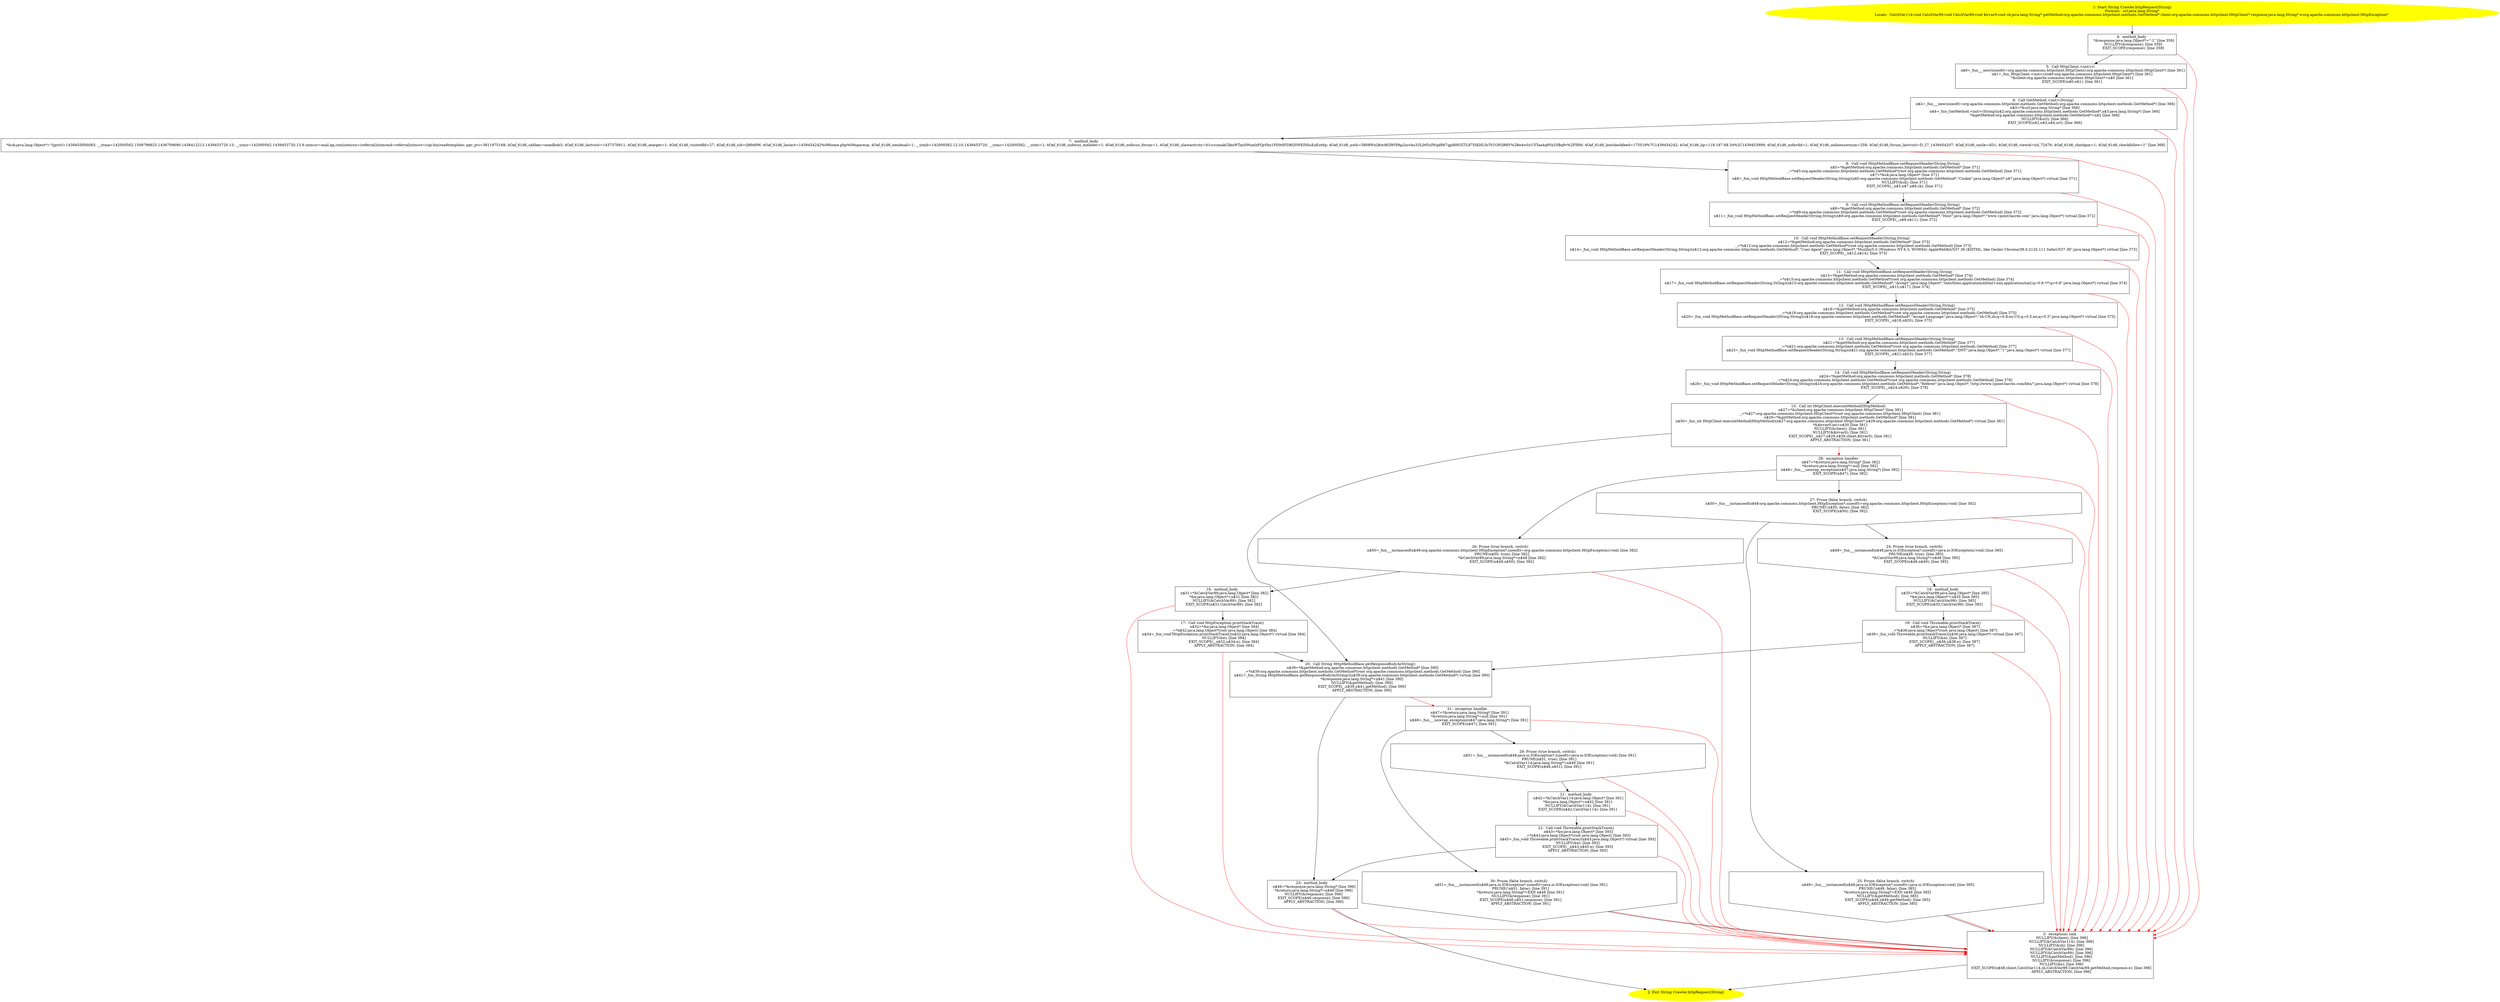 /* @generated */
digraph cfg {
"com.dulishuo.yimusanfendi.Crawler.httpRequest(java.lang.String):java.lang.String.f564a0b2b212c582b173bc2c13369a5f_1" [label="1: Start String Crawler.httpRequest(String)\nFormals:  url:java.lang.String*\nLocals:  CatchVar114:void CatchVar99:void CatchVar89:void $irvar0:void ck:java.lang.String* getMethod:org.apache.commons.httpclient.methods.GetMethod* client:org.apache.commons.httpclient.HttpClient* response:java.lang.String* e:org.apache.commons.httpclient.HttpException* \n  " color=yellow style=filled]
	

	 "com.dulishuo.yimusanfendi.Crawler.httpRequest(java.lang.String):java.lang.String.f564a0b2b212c582b173bc2c13369a5f_1" -> "com.dulishuo.yimusanfendi.Crawler.httpRequest(java.lang.String):java.lang.String.f564a0b2b212c582b173bc2c13369a5f_4" ;
"com.dulishuo.yimusanfendi.Crawler.httpRequest(java.lang.String):java.lang.String.f564a0b2b212c582b173bc2c13369a5f_2" [label="2: Exit String Crawler.httpRequest(String) \n  " color=yellow style=filled]
	

"com.dulishuo.yimusanfendi.Crawler.httpRequest(java.lang.String):java.lang.String.f564a0b2b212c582b173bc2c13369a5f_3" [label="3:  exceptions sink \n   NULLIFY(&client); [line 396]\n  NULLIFY(&CatchVar114); [line 396]\n  NULLIFY(&ck); [line 396]\n  NULLIFY(&CatchVar99); [line 396]\n  NULLIFY(&CatchVar89); [line 396]\n  NULLIFY(&getMethod); [line 396]\n  NULLIFY(&response); [line 396]\n  NULLIFY(&e); [line 396]\n  EXIT_SCOPE(n$48,client,CatchVar114,ck,CatchVar99,CatchVar89,getMethod,response,e); [line 396]\n  APPLY_ABSTRACTION; [line 396]\n " shape="box"]
	

	 "com.dulishuo.yimusanfendi.Crawler.httpRequest(java.lang.String):java.lang.String.f564a0b2b212c582b173bc2c13369a5f_3" -> "com.dulishuo.yimusanfendi.Crawler.httpRequest(java.lang.String):java.lang.String.f564a0b2b212c582b173bc2c13369a5f_2" ;
"com.dulishuo.yimusanfendi.Crawler.httpRequest(java.lang.String):java.lang.String.f564a0b2b212c582b173bc2c13369a5f_4" [label="4:  method_body \n   *&response:java.lang.Object*=\"-1\" [line 359]\n  NULLIFY(&response); [line 359]\n  EXIT_SCOPE(response); [line 359]\n " shape="box"]
	

	 "com.dulishuo.yimusanfendi.Crawler.httpRequest(java.lang.String):java.lang.String.f564a0b2b212c582b173bc2c13369a5f_4" -> "com.dulishuo.yimusanfendi.Crawler.httpRequest(java.lang.String):java.lang.String.f564a0b2b212c582b173bc2c13369a5f_5" ;
	 "com.dulishuo.yimusanfendi.Crawler.httpRequest(java.lang.String):java.lang.String.f564a0b2b212c582b173bc2c13369a5f_4" -> "com.dulishuo.yimusanfendi.Crawler.httpRequest(java.lang.String):java.lang.String.f564a0b2b212c582b173bc2c13369a5f_3" [color="red" ];
"com.dulishuo.yimusanfendi.Crawler.httpRequest(java.lang.String):java.lang.String.f564a0b2b212c582b173bc2c13369a5f_5" [label="5:  Call HttpClient.<init>() \n   n$0=_fun___new(sizeof(t=org.apache.commons.httpclient.HttpClient):org.apache.commons.httpclient.HttpClient*) [line 361]\n  n$1=_fun_HttpClient.<init>()(n$0:org.apache.commons.httpclient.HttpClient*) [line 361]\n  *&client:org.apache.commons.httpclient.HttpClient*=n$0 [line 361]\n  EXIT_SCOPE(n$0,n$1); [line 361]\n " shape="box"]
	

	 "com.dulishuo.yimusanfendi.Crawler.httpRequest(java.lang.String):java.lang.String.f564a0b2b212c582b173bc2c13369a5f_5" -> "com.dulishuo.yimusanfendi.Crawler.httpRequest(java.lang.String):java.lang.String.f564a0b2b212c582b173bc2c13369a5f_6" ;
	 "com.dulishuo.yimusanfendi.Crawler.httpRequest(java.lang.String):java.lang.String.f564a0b2b212c582b173bc2c13369a5f_5" -> "com.dulishuo.yimusanfendi.Crawler.httpRequest(java.lang.String):java.lang.String.f564a0b2b212c582b173bc2c13369a5f_3" [color="red" ];
"com.dulishuo.yimusanfendi.Crawler.httpRequest(java.lang.String):java.lang.String.f564a0b2b212c582b173bc2c13369a5f_6" [label="6:  Call GetMethod.<init>(String) \n   n$2=_fun___new(sizeof(t=org.apache.commons.httpclient.methods.GetMethod):org.apache.commons.httpclient.methods.GetMethod*) [line 366]\n  n$3=*&url:java.lang.String* [line 366]\n  n$4=_fun_GetMethod.<init>(String)(n$2:org.apache.commons.httpclient.methods.GetMethod*,n$3:java.lang.String*) [line 366]\n  *&getMethod:org.apache.commons.httpclient.methods.GetMethod*=n$2 [line 366]\n  NULLIFY(&url); [line 366]\n  EXIT_SCOPE(n$2,n$3,n$4,url); [line 366]\n " shape="box"]
	

	 "com.dulishuo.yimusanfendi.Crawler.httpRequest(java.lang.String):java.lang.String.f564a0b2b212c582b173bc2c13369a5f_6" -> "com.dulishuo.yimusanfendi.Crawler.httpRequest(java.lang.String):java.lang.String.f564a0b2b212c582b173bc2c13369a5f_7" ;
	 "com.dulishuo.yimusanfendi.Crawler.httpRequest(java.lang.String):java.lang.String.f564a0b2b212c582b173bc2c13369a5f_6" -> "com.dulishuo.yimusanfendi.Crawler.httpRequest(java.lang.String):java.lang.String.f564a0b2b212c582b173bc2c13369a5f_3" [color="red" ];
"com.dulishuo.yimusanfendi.Crawler.httpRequest(java.lang.String):java.lang.String.f564a0b2b212c582b173bc2c13369a5f_7" [label="7:  method_body \n   *&ck:java.lang.Object*=\"tjpctrl=1439455956083; __utma=142000562.1509796625.1436709690.1438412213.1439453720.13; __utmz=142000562.1439453720.13.9.utmcsr=mail.qq.com|utmccn=(referral)|utmcmd=referral|utmcct=/cgi-bin/readtemplate; pgv_pvi=3811975168; 4Oaf_61d6_saltkey=nnmfbob3; 4Oaf_61d6_lastvisit=1437378911; 4Oaf_61d6_atarget=1; 4Oaf_61d6_visitedfid=27; 4Oaf_61d6_sid=Q89d9W; 4Oaf_61d6_lastact=1439454242%09home.php%09spacecp; 4Oaf_61d6_sendmail=1; __utmb=142000562.12.10.1439453720; __utmc=142000562; __utmt=1; 4Oaf_61d6_nofocus_member=1; 4Oaf_61d6_nofocus_forum=1; 4Oaf_61d6_ulastactivity=b1ccszmakCkkoWTaybWumhPQy0hx1PDIt6FDBQ5WElNhsEaEot6p; 4Oaf_61d6_auth=5808WxQ6wi8Gf9YPAp2asvku33LiM5xIWqdR67gpl8HOZTL87ISKHL5cTtUOFQR8V%2Be4wSyU5Taa4q9Va33Bq9v%2FlRM; 4Oaf_61d6_lastcheckfeed=175519%7C1439454242; 4Oaf_61d6_lip=118.187.68.34%2C1439453999; 4Oaf_61d6_nofavfid=1; 4Oaf_61d6_onlineusernum=258; 4Oaf_61d6_forum_lastvisit=D_27_1439454207; 4Oaf_61d6_smile=4D1; 4Oaf_61d6_viewid=tid_72476; 4Oaf_61d6_checkpm=1; 4Oaf_61d6_checkfollow=1\" [line 368]\n " shape="box"]
	

	 "com.dulishuo.yimusanfendi.Crawler.httpRequest(java.lang.String):java.lang.String.f564a0b2b212c582b173bc2c13369a5f_7" -> "com.dulishuo.yimusanfendi.Crawler.httpRequest(java.lang.String):java.lang.String.f564a0b2b212c582b173bc2c13369a5f_8" ;
	 "com.dulishuo.yimusanfendi.Crawler.httpRequest(java.lang.String):java.lang.String.f564a0b2b212c582b173bc2c13369a5f_7" -> "com.dulishuo.yimusanfendi.Crawler.httpRequest(java.lang.String):java.lang.String.f564a0b2b212c582b173bc2c13369a5f_3" [color="red" ];
"com.dulishuo.yimusanfendi.Crawler.httpRequest(java.lang.String):java.lang.String.f564a0b2b212c582b173bc2c13369a5f_8" [label="8:  Call void HttpMethodBase.setRequestHeader(String,String) \n   n$5=*&getMethod:org.apache.commons.httpclient.methods.GetMethod* [line 371]\n  _=*n$5:org.apache.commons.httpclient.methods.GetMethod*(root org.apache.commons.httpclient.methods.GetMethod) [line 371]\n  n$7=*&ck:java.lang.Object* [line 371]\n  n$8=_fun_void HttpMethodBase.setRequestHeader(String,String)(n$5:org.apache.commons.httpclient.methods.GetMethod*,\"Cookie\":java.lang.Object*,n$7:java.lang.Object*) virtual [line 371]\n  NULLIFY(&ck); [line 371]\n  EXIT_SCOPE(_,n$5,n$7,n$8,ck); [line 371]\n " shape="box"]
	

	 "com.dulishuo.yimusanfendi.Crawler.httpRequest(java.lang.String):java.lang.String.f564a0b2b212c582b173bc2c13369a5f_8" -> "com.dulishuo.yimusanfendi.Crawler.httpRequest(java.lang.String):java.lang.String.f564a0b2b212c582b173bc2c13369a5f_9" ;
	 "com.dulishuo.yimusanfendi.Crawler.httpRequest(java.lang.String):java.lang.String.f564a0b2b212c582b173bc2c13369a5f_8" -> "com.dulishuo.yimusanfendi.Crawler.httpRequest(java.lang.String):java.lang.String.f564a0b2b212c582b173bc2c13369a5f_3" [color="red" ];
"com.dulishuo.yimusanfendi.Crawler.httpRequest(java.lang.String):java.lang.String.f564a0b2b212c582b173bc2c13369a5f_9" [label="9:  Call void HttpMethodBase.setRequestHeader(String,String) \n   n$9=*&getMethod:org.apache.commons.httpclient.methods.GetMethod* [line 372]\n  _=*n$9:org.apache.commons.httpclient.methods.GetMethod*(root org.apache.commons.httpclient.methods.GetMethod) [line 372]\n  n$11=_fun_void HttpMethodBase.setRequestHeader(String,String)(n$9:org.apache.commons.httpclient.methods.GetMethod*,\"Host\":java.lang.Object*,\"www.1point3acres.com\":java.lang.Object*) virtual [line 372]\n  EXIT_SCOPE(_,n$9,n$11); [line 372]\n " shape="box"]
	

	 "com.dulishuo.yimusanfendi.Crawler.httpRequest(java.lang.String):java.lang.String.f564a0b2b212c582b173bc2c13369a5f_9" -> "com.dulishuo.yimusanfendi.Crawler.httpRequest(java.lang.String):java.lang.String.f564a0b2b212c582b173bc2c13369a5f_10" ;
	 "com.dulishuo.yimusanfendi.Crawler.httpRequest(java.lang.String):java.lang.String.f564a0b2b212c582b173bc2c13369a5f_9" -> "com.dulishuo.yimusanfendi.Crawler.httpRequest(java.lang.String):java.lang.String.f564a0b2b212c582b173bc2c13369a5f_3" [color="red" ];
"com.dulishuo.yimusanfendi.Crawler.httpRequest(java.lang.String):java.lang.String.f564a0b2b212c582b173bc2c13369a5f_10" [label="10:  Call void HttpMethodBase.setRequestHeader(String,String) \n   n$12=*&getMethod:org.apache.commons.httpclient.methods.GetMethod* [line 373]\n  _=*n$12:org.apache.commons.httpclient.methods.GetMethod*(root org.apache.commons.httpclient.methods.GetMethod) [line 373]\n  n$14=_fun_void HttpMethodBase.setRequestHeader(String,String)(n$12:org.apache.commons.httpclient.methods.GetMethod*,\"User-Agent\":java.lang.Object*,\"Mozilla/5.0 (Windows NT 6.3; WOW64) AppleWebKit/537.36 (KHTML, like Gecko) Chrome/38.0.2125.111 Safari/537.36\":java.lang.Object*) virtual [line 373]\n  EXIT_SCOPE(_,n$12,n$14); [line 373]\n " shape="box"]
	

	 "com.dulishuo.yimusanfendi.Crawler.httpRequest(java.lang.String):java.lang.String.f564a0b2b212c582b173bc2c13369a5f_10" -> "com.dulishuo.yimusanfendi.Crawler.httpRequest(java.lang.String):java.lang.String.f564a0b2b212c582b173bc2c13369a5f_11" ;
	 "com.dulishuo.yimusanfendi.Crawler.httpRequest(java.lang.String):java.lang.String.f564a0b2b212c582b173bc2c13369a5f_10" -> "com.dulishuo.yimusanfendi.Crawler.httpRequest(java.lang.String):java.lang.String.f564a0b2b212c582b173bc2c13369a5f_3" [color="red" ];
"com.dulishuo.yimusanfendi.Crawler.httpRequest(java.lang.String):java.lang.String.f564a0b2b212c582b173bc2c13369a5f_11" [label="11:  Call void HttpMethodBase.setRequestHeader(String,String) \n   n$15=*&getMethod:org.apache.commons.httpclient.methods.GetMethod* [line 374]\n  _=*n$15:org.apache.commons.httpclient.methods.GetMethod*(root org.apache.commons.httpclient.methods.GetMethod) [line 374]\n  n$17=_fun_void HttpMethodBase.setRequestHeader(String,String)(n$15:org.apache.commons.httpclient.methods.GetMethod*,\"Accept\":java.lang.Object*,\"text/html,application/xhtml+xml,application/xml;q=0.9,*/*;q=0.8\":java.lang.Object*) virtual [line 374]\n  EXIT_SCOPE(_,n$15,n$17); [line 374]\n " shape="box"]
	

	 "com.dulishuo.yimusanfendi.Crawler.httpRequest(java.lang.String):java.lang.String.f564a0b2b212c582b173bc2c13369a5f_11" -> "com.dulishuo.yimusanfendi.Crawler.httpRequest(java.lang.String):java.lang.String.f564a0b2b212c582b173bc2c13369a5f_12" ;
	 "com.dulishuo.yimusanfendi.Crawler.httpRequest(java.lang.String):java.lang.String.f564a0b2b212c582b173bc2c13369a5f_11" -> "com.dulishuo.yimusanfendi.Crawler.httpRequest(java.lang.String):java.lang.String.f564a0b2b212c582b173bc2c13369a5f_3" [color="red" ];
"com.dulishuo.yimusanfendi.Crawler.httpRequest(java.lang.String):java.lang.String.f564a0b2b212c582b173bc2c13369a5f_12" [label="12:  Call void HttpMethodBase.setRequestHeader(String,String) \n   n$18=*&getMethod:org.apache.commons.httpclient.methods.GetMethod* [line 375]\n  _=*n$18:org.apache.commons.httpclient.methods.GetMethod*(root org.apache.commons.httpclient.methods.GetMethod) [line 375]\n  n$20=_fun_void HttpMethodBase.setRequestHeader(String,String)(n$18:org.apache.commons.httpclient.methods.GetMethod*,\"Accept-Language\":java.lang.Object*,\"zh-CN,zh;q=0.8,en-US;q=0.5,en;q=0.3\":java.lang.Object*) virtual [line 375]\n  EXIT_SCOPE(_,n$18,n$20); [line 375]\n " shape="box"]
	

	 "com.dulishuo.yimusanfendi.Crawler.httpRequest(java.lang.String):java.lang.String.f564a0b2b212c582b173bc2c13369a5f_12" -> "com.dulishuo.yimusanfendi.Crawler.httpRequest(java.lang.String):java.lang.String.f564a0b2b212c582b173bc2c13369a5f_13" ;
	 "com.dulishuo.yimusanfendi.Crawler.httpRequest(java.lang.String):java.lang.String.f564a0b2b212c582b173bc2c13369a5f_12" -> "com.dulishuo.yimusanfendi.Crawler.httpRequest(java.lang.String):java.lang.String.f564a0b2b212c582b173bc2c13369a5f_3" [color="red" ];
"com.dulishuo.yimusanfendi.Crawler.httpRequest(java.lang.String):java.lang.String.f564a0b2b212c582b173bc2c13369a5f_13" [label="13:  Call void HttpMethodBase.setRequestHeader(String,String) \n   n$21=*&getMethod:org.apache.commons.httpclient.methods.GetMethod* [line 377]\n  _=*n$21:org.apache.commons.httpclient.methods.GetMethod*(root org.apache.commons.httpclient.methods.GetMethod) [line 377]\n  n$23=_fun_void HttpMethodBase.setRequestHeader(String,String)(n$21:org.apache.commons.httpclient.methods.GetMethod*,\"DNT\":java.lang.Object*,\"1\":java.lang.Object*) virtual [line 377]\n  EXIT_SCOPE(_,n$21,n$23); [line 377]\n " shape="box"]
	

	 "com.dulishuo.yimusanfendi.Crawler.httpRequest(java.lang.String):java.lang.String.f564a0b2b212c582b173bc2c13369a5f_13" -> "com.dulishuo.yimusanfendi.Crawler.httpRequest(java.lang.String):java.lang.String.f564a0b2b212c582b173bc2c13369a5f_14" ;
	 "com.dulishuo.yimusanfendi.Crawler.httpRequest(java.lang.String):java.lang.String.f564a0b2b212c582b173bc2c13369a5f_13" -> "com.dulishuo.yimusanfendi.Crawler.httpRequest(java.lang.String):java.lang.String.f564a0b2b212c582b173bc2c13369a5f_3" [color="red" ];
"com.dulishuo.yimusanfendi.Crawler.httpRequest(java.lang.String):java.lang.String.f564a0b2b212c582b173bc2c13369a5f_14" [label="14:  Call void HttpMethodBase.setRequestHeader(String,String) \n   n$24=*&getMethod:org.apache.commons.httpclient.methods.GetMethod* [line 378]\n  _=*n$24:org.apache.commons.httpclient.methods.GetMethod*(root org.apache.commons.httpclient.methods.GetMethod) [line 378]\n  n$26=_fun_void HttpMethodBase.setRequestHeader(String,String)(n$24:org.apache.commons.httpclient.methods.GetMethod*,\"Referer\":java.lang.Object*,\"http://www.1point3acres.com/bbs/\":java.lang.Object*) virtual [line 378]\n  EXIT_SCOPE(_,n$24,n$26); [line 378]\n " shape="box"]
	

	 "com.dulishuo.yimusanfendi.Crawler.httpRequest(java.lang.String):java.lang.String.f564a0b2b212c582b173bc2c13369a5f_14" -> "com.dulishuo.yimusanfendi.Crawler.httpRequest(java.lang.String):java.lang.String.f564a0b2b212c582b173bc2c13369a5f_15" ;
	 "com.dulishuo.yimusanfendi.Crawler.httpRequest(java.lang.String):java.lang.String.f564a0b2b212c582b173bc2c13369a5f_14" -> "com.dulishuo.yimusanfendi.Crawler.httpRequest(java.lang.String):java.lang.String.f564a0b2b212c582b173bc2c13369a5f_3" [color="red" ];
"com.dulishuo.yimusanfendi.Crawler.httpRequest(java.lang.String):java.lang.String.f564a0b2b212c582b173bc2c13369a5f_15" [label="15:  Call int HttpClient.executeMethod(HttpMethod) \n   n$27=*&client:org.apache.commons.httpclient.HttpClient* [line 381]\n  _=*n$27:org.apache.commons.httpclient.HttpClient*(root org.apache.commons.httpclient.HttpClient) [line 381]\n  n$29=*&getMethod:org.apache.commons.httpclient.methods.GetMethod* [line 381]\n  n$30=_fun_int HttpClient.executeMethod(HttpMethod)(n$27:org.apache.commons.httpclient.HttpClient*,n$29:org.apache.commons.httpclient.methods.GetMethod*) virtual [line 381]\n  *&$irvar0:int=n$30 [line 381]\n  NULLIFY(&client); [line 381]\n  NULLIFY(&$irvar0); [line 381]\n  EXIT_SCOPE(_,n$27,n$29,n$30,client,$irvar0); [line 381]\n  APPLY_ABSTRACTION; [line 381]\n " shape="box"]
	

	 "com.dulishuo.yimusanfendi.Crawler.httpRequest(java.lang.String):java.lang.String.f564a0b2b212c582b173bc2c13369a5f_15" -> "com.dulishuo.yimusanfendi.Crawler.httpRequest(java.lang.String):java.lang.String.f564a0b2b212c582b173bc2c13369a5f_20" ;
	 "com.dulishuo.yimusanfendi.Crawler.httpRequest(java.lang.String):java.lang.String.f564a0b2b212c582b173bc2c13369a5f_15" -> "com.dulishuo.yimusanfendi.Crawler.httpRequest(java.lang.String):java.lang.String.f564a0b2b212c582b173bc2c13369a5f_28" [color="red" ];
"com.dulishuo.yimusanfendi.Crawler.httpRequest(java.lang.String):java.lang.String.f564a0b2b212c582b173bc2c13369a5f_16" [label="16:  method_body \n   n$31=*&CatchVar89:java.lang.Object* [line 382]\n  *&e:java.lang.Object*=n$31 [line 382]\n  NULLIFY(&CatchVar89); [line 382]\n  EXIT_SCOPE(n$31,CatchVar89); [line 382]\n " shape="box"]
	

	 "com.dulishuo.yimusanfendi.Crawler.httpRequest(java.lang.String):java.lang.String.f564a0b2b212c582b173bc2c13369a5f_16" -> "com.dulishuo.yimusanfendi.Crawler.httpRequest(java.lang.String):java.lang.String.f564a0b2b212c582b173bc2c13369a5f_17" ;
	 "com.dulishuo.yimusanfendi.Crawler.httpRequest(java.lang.String):java.lang.String.f564a0b2b212c582b173bc2c13369a5f_16" -> "com.dulishuo.yimusanfendi.Crawler.httpRequest(java.lang.String):java.lang.String.f564a0b2b212c582b173bc2c13369a5f_3" [color="red" ];
"com.dulishuo.yimusanfendi.Crawler.httpRequest(java.lang.String):java.lang.String.f564a0b2b212c582b173bc2c13369a5f_17" [label="17:  Call void HttpException.printStackTrace() \n   n$32=*&e:java.lang.Object* [line 384]\n  _=*n$32:java.lang.Object*(root java.lang.Object) [line 384]\n  n$34=_fun_void HttpException.printStackTrace()(n$32:java.lang.Object*) virtual [line 384]\n  NULLIFY(&e); [line 384]\n  EXIT_SCOPE(_,n$32,n$34,e); [line 384]\n  APPLY_ABSTRACTION; [line 384]\n " shape="box"]
	

	 "com.dulishuo.yimusanfendi.Crawler.httpRequest(java.lang.String):java.lang.String.f564a0b2b212c582b173bc2c13369a5f_17" -> "com.dulishuo.yimusanfendi.Crawler.httpRequest(java.lang.String):java.lang.String.f564a0b2b212c582b173bc2c13369a5f_20" ;
	 "com.dulishuo.yimusanfendi.Crawler.httpRequest(java.lang.String):java.lang.String.f564a0b2b212c582b173bc2c13369a5f_17" -> "com.dulishuo.yimusanfendi.Crawler.httpRequest(java.lang.String):java.lang.String.f564a0b2b212c582b173bc2c13369a5f_3" [color="red" ];
"com.dulishuo.yimusanfendi.Crawler.httpRequest(java.lang.String):java.lang.String.f564a0b2b212c582b173bc2c13369a5f_18" [label="18:  method_body \n   n$35=*&CatchVar99:java.lang.Object* [line 385]\n  *&e:java.lang.Object*=n$35 [line 385]\n  NULLIFY(&CatchVar99); [line 385]\n  EXIT_SCOPE(n$35,CatchVar99); [line 385]\n " shape="box"]
	

	 "com.dulishuo.yimusanfendi.Crawler.httpRequest(java.lang.String):java.lang.String.f564a0b2b212c582b173bc2c13369a5f_18" -> "com.dulishuo.yimusanfendi.Crawler.httpRequest(java.lang.String):java.lang.String.f564a0b2b212c582b173bc2c13369a5f_19" ;
	 "com.dulishuo.yimusanfendi.Crawler.httpRequest(java.lang.String):java.lang.String.f564a0b2b212c582b173bc2c13369a5f_18" -> "com.dulishuo.yimusanfendi.Crawler.httpRequest(java.lang.String):java.lang.String.f564a0b2b212c582b173bc2c13369a5f_3" [color="red" ];
"com.dulishuo.yimusanfendi.Crawler.httpRequest(java.lang.String):java.lang.String.f564a0b2b212c582b173bc2c13369a5f_19" [label="19:  Call void Throwable.printStackTrace() \n   n$36=*&e:java.lang.Object* [line 387]\n  _=*n$36:java.lang.Object*(root java.lang.Object) [line 387]\n  n$38=_fun_void Throwable.printStackTrace()(n$36:java.lang.Object*) virtual [line 387]\n  NULLIFY(&e); [line 387]\n  EXIT_SCOPE(_,n$36,n$38,e); [line 387]\n  APPLY_ABSTRACTION; [line 387]\n " shape="box"]
	

	 "com.dulishuo.yimusanfendi.Crawler.httpRequest(java.lang.String):java.lang.String.f564a0b2b212c582b173bc2c13369a5f_19" -> "com.dulishuo.yimusanfendi.Crawler.httpRequest(java.lang.String):java.lang.String.f564a0b2b212c582b173bc2c13369a5f_20" ;
	 "com.dulishuo.yimusanfendi.Crawler.httpRequest(java.lang.String):java.lang.String.f564a0b2b212c582b173bc2c13369a5f_19" -> "com.dulishuo.yimusanfendi.Crawler.httpRequest(java.lang.String):java.lang.String.f564a0b2b212c582b173bc2c13369a5f_3" [color="red" ];
"com.dulishuo.yimusanfendi.Crawler.httpRequest(java.lang.String):java.lang.String.f564a0b2b212c582b173bc2c13369a5f_20" [label="20:  Call String HttpMethodBase.getResponseBodyAsString() \n   n$39=*&getMethod:org.apache.commons.httpclient.methods.GetMethod* [line 390]\n  _=*n$39:org.apache.commons.httpclient.methods.GetMethod*(root org.apache.commons.httpclient.methods.GetMethod) [line 390]\n  n$41=_fun_String HttpMethodBase.getResponseBodyAsString()(n$39:org.apache.commons.httpclient.methods.GetMethod*) virtual [line 390]\n  *&response:java.lang.String*=n$41 [line 390]\n  NULLIFY(&getMethod); [line 390]\n  EXIT_SCOPE(_,n$39,n$41,getMethod); [line 390]\n  APPLY_ABSTRACTION; [line 390]\n " shape="box"]
	

	 "com.dulishuo.yimusanfendi.Crawler.httpRequest(java.lang.String):java.lang.String.f564a0b2b212c582b173bc2c13369a5f_20" -> "com.dulishuo.yimusanfendi.Crawler.httpRequest(java.lang.String):java.lang.String.f564a0b2b212c582b173bc2c13369a5f_23" ;
	 "com.dulishuo.yimusanfendi.Crawler.httpRequest(java.lang.String):java.lang.String.f564a0b2b212c582b173bc2c13369a5f_20" -> "com.dulishuo.yimusanfendi.Crawler.httpRequest(java.lang.String):java.lang.String.f564a0b2b212c582b173bc2c13369a5f_31" [color="red" ];
"com.dulishuo.yimusanfendi.Crawler.httpRequest(java.lang.String):java.lang.String.f564a0b2b212c582b173bc2c13369a5f_21" [label="21:  method_body \n   n$42=*&CatchVar114:java.lang.Object* [line 391]\n  *&e:java.lang.Object*=n$42 [line 391]\n  NULLIFY(&CatchVar114); [line 391]\n  EXIT_SCOPE(n$42,CatchVar114); [line 391]\n " shape="box"]
	

	 "com.dulishuo.yimusanfendi.Crawler.httpRequest(java.lang.String):java.lang.String.f564a0b2b212c582b173bc2c13369a5f_21" -> "com.dulishuo.yimusanfendi.Crawler.httpRequest(java.lang.String):java.lang.String.f564a0b2b212c582b173bc2c13369a5f_22" ;
	 "com.dulishuo.yimusanfendi.Crawler.httpRequest(java.lang.String):java.lang.String.f564a0b2b212c582b173bc2c13369a5f_21" -> "com.dulishuo.yimusanfendi.Crawler.httpRequest(java.lang.String):java.lang.String.f564a0b2b212c582b173bc2c13369a5f_3" [color="red" ];
"com.dulishuo.yimusanfendi.Crawler.httpRequest(java.lang.String):java.lang.String.f564a0b2b212c582b173bc2c13369a5f_22" [label="22:  Call void Throwable.printStackTrace() \n   n$43=*&e:java.lang.Object* [line 393]\n  _=*n$43:java.lang.Object*(root java.lang.Object) [line 393]\n  n$45=_fun_void Throwable.printStackTrace()(n$43:java.lang.Object*) virtual [line 393]\n  NULLIFY(&e); [line 393]\n  EXIT_SCOPE(_,n$43,n$45,e); [line 393]\n  APPLY_ABSTRACTION; [line 393]\n " shape="box"]
	

	 "com.dulishuo.yimusanfendi.Crawler.httpRequest(java.lang.String):java.lang.String.f564a0b2b212c582b173bc2c13369a5f_22" -> "com.dulishuo.yimusanfendi.Crawler.httpRequest(java.lang.String):java.lang.String.f564a0b2b212c582b173bc2c13369a5f_23" ;
	 "com.dulishuo.yimusanfendi.Crawler.httpRequest(java.lang.String):java.lang.String.f564a0b2b212c582b173bc2c13369a5f_22" -> "com.dulishuo.yimusanfendi.Crawler.httpRequest(java.lang.String):java.lang.String.f564a0b2b212c582b173bc2c13369a5f_3" [color="red" ];
"com.dulishuo.yimusanfendi.Crawler.httpRequest(java.lang.String):java.lang.String.f564a0b2b212c582b173bc2c13369a5f_23" [label="23:  method_body \n   n$46=*&response:java.lang.String* [line 396]\n  *&return:java.lang.String*=n$46 [line 396]\n  NULLIFY(&response); [line 396]\n  EXIT_SCOPE(n$46,response); [line 396]\n  APPLY_ABSTRACTION; [line 396]\n " shape="box"]
	

	 "com.dulishuo.yimusanfendi.Crawler.httpRequest(java.lang.String):java.lang.String.f564a0b2b212c582b173bc2c13369a5f_23" -> "com.dulishuo.yimusanfendi.Crawler.httpRequest(java.lang.String):java.lang.String.f564a0b2b212c582b173bc2c13369a5f_2" ;
	 "com.dulishuo.yimusanfendi.Crawler.httpRequest(java.lang.String):java.lang.String.f564a0b2b212c582b173bc2c13369a5f_23" -> "com.dulishuo.yimusanfendi.Crawler.httpRequest(java.lang.String):java.lang.String.f564a0b2b212c582b173bc2c13369a5f_3" [color="red" ];
"com.dulishuo.yimusanfendi.Crawler.httpRequest(java.lang.String):java.lang.String.f564a0b2b212c582b173bc2c13369a5f_24" [label="24: Prune (true branch, switch) \n   n$49=_fun___instanceof(n$48:java.io.IOException*,sizeof(t=java.io.IOException):void) [line 385]\n  PRUNE(n$49, true); [line 385]\n  *&CatchVar99:java.lang.String*=n$48 [line 385]\n  EXIT_SCOPE(n$48,n$49); [line 385]\n " shape="invhouse"]
	

	 "com.dulishuo.yimusanfendi.Crawler.httpRequest(java.lang.String):java.lang.String.f564a0b2b212c582b173bc2c13369a5f_24" -> "com.dulishuo.yimusanfendi.Crawler.httpRequest(java.lang.String):java.lang.String.f564a0b2b212c582b173bc2c13369a5f_18" ;
	 "com.dulishuo.yimusanfendi.Crawler.httpRequest(java.lang.String):java.lang.String.f564a0b2b212c582b173bc2c13369a5f_24" -> "com.dulishuo.yimusanfendi.Crawler.httpRequest(java.lang.String):java.lang.String.f564a0b2b212c582b173bc2c13369a5f_3" [color="red" ];
"com.dulishuo.yimusanfendi.Crawler.httpRequest(java.lang.String):java.lang.String.f564a0b2b212c582b173bc2c13369a5f_25" [label="25: Prune (false branch, switch) \n   n$49=_fun___instanceof(n$48:java.io.IOException*,sizeof(t=java.io.IOException):void) [line 385]\n  PRUNE(!n$49, false); [line 385]\n  *&return:java.lang.String*=EXN n$48 [line 385]\n  NULLIFY(&getMethod); [line 385]\n  EXIT_SCOPE(n$48,n$49,getMethod); [line 385]\n  APPLY_ABSTRACTION; [line 385]\n " shape="invhouse"]
	

	 "com.dulishuo.yimusanfendi.Crawler.httpRequest(java.lang.String):java.lang.String.f564a0b2b212c582b173bc2c13369a5f_25" -> "com.dulishuo.yimusanfendi.Crawler.httpRequest(java.lang.String):java.lang.String.f564a0b2b212c582b173bc2c13369a5f_3" ;
	 "com.dulishuo.yimusanfendi.Crawler.httpRequest(java.lang.String):java.lang.String.f564a0b2b212c582b173bc2c13369a5f_25" -> "com.dulishuo.yimusanfendi.Crawler.httpRequest(java.lang.String):java.lang.String.f564a0b2b212c582b173bc2c13369a5f_3" [color="red" ];
"com.dulishuo.yimusanfendi.Crawler.httpRequest(java.lang.String):java.lang.String.f564a0b2b212c582b173bc2c13369a5f_26" [label="26: Prune (true branch, switch) \n   n$50=_fun___instanceof(n$48:org.apache.commons.httpclient.HttpException*,sizeof(t=org.apache.commons.httpclient.HttpException):void) [line 382]\n  PRUNE(n$50, true); [line 382]\n  *&CatchVar89:java.lang.String*=n$48 [line 382]\n  EXIT_SCOPE(n$48,n$50); [line 382]\n " shape="invhouse"]
	

	 "com.dulishuo.yimusanfendi.Crawler.httpRequest(java.lang.String):java.lang.String.f564a0b2b212c582b173bc2c13369a5f_26" -> "com.dulishuo.yimusanfendi.Crawler.httpRequest(java.lang.String):java.lang.String.f564a0b2b212c582b173bc2c13369a5f_16" ;
	 "com.dulishuo.yimusanfendi.Crawler.httpRequest(java.lang.String):java.lang.String.f564a0b2b212c582b173bc2c13369a5f_26" -> "com.dulishuo.yimusanfendi.Crawler.httpRequest(java.lang.String):java.lang.String.f564a0b2b212c582b173bc2c13369a5f_3" [color="red" ];
"com.dulishuo.yimusanfendi.Crawler.httpRequest(java.lang.String):java.lang.String.f564a0b2b212c582b173bc2c13369a5f_27" [label="27: Prune (false branch, switch) \n   n$50=_fun___instanceof(n$48:org.apache.commons.httpclient.HttpException*,sizeof(t=org.apache.commons.httpclient.HttpException):void) [line 382]\n  PRUNE(!n$50, false); [line 382]\n  EXIT_SCOPE(n$50); [line 382]\n " shape="invhouse"]
	

	 "com.dulishuo.yimusanfendi.Crawler.httpRequest(java.lang.String):java.lang.String.f564a0b2b212c582b173bc2c13369a5f_27" -> "com.dulishuo.yimusanfendi.Crawler.httpRequest(java.lang.String):java.lang.String.f564a0b2b212c582b173bc2c13369a5f_24" ;
	 "com.dulishuo.yimusanfendi.Crawler.httpRequest(java.lang.String):java.lang.String.f564a0b2b212c582b173bc2c13369a5f_27" -> "com.dulishuo.yimusanfendi.Crawler.httpRequest(java.lang.String):java.lang.String.f564a0b2b212c582b173bc2c13369a5f_25" ;
	 "com.dulishuo.yimusanfendi.Crawler.httpRequest(java.lang.String):java.lang.String.f564a0b2b212c582b173bc2c13369a5f_27" -> "com.dulishuo.yimusanfendi.Crawler.httpRequest(java.lang.String):java.lang.String.f564a0b2b212c582b173bc2c13369a5f_3" [color="red" ];
"com.dulishuo.yimusanfendi.Crawler.httpRequest(java.lang.String):java.lang.String.f564a0b2b212c582b173bc2c13369a5f_28" [label="28:  exception handler \n   n$47=*&return:java.lang.String* [line 382]\n  *&return:java.lang.String*=null [line 382]\n  n$48=_fun___unwrap_exception(n$47:java.lang.String*) [line 382]\n  EXIT_SCOPE(n$47); [line 382]\n " shape="box"]
	

	 "com.dulishuo.yimusanfendi.Crawler.httpRequest(java.lang.String):java.lang.String.f564a0b2b212c582b173bc2c13369a5f_28" -> "com.dulishuo.yimusanfendi.Crawler.httpRequest(java.lang.String):java.lang.String.f564a0b2b212c582b173bc2c13369a5f_26" ;
	 "com.dulishuo.yimusanfendi.Crawler.httpRequest(java.lang.String):java.lang.String.f564a0b2b212c582b173bc2c13369a5f_28" -> "com.dulishuo.yimusanfendi.Crawler.httpRequest(java.lang.String):java.lang.String.f564a0b2b212c582b173bc2c13369a5f_27" ;
	 "com.dulishuo.yimusanfendi.Crawler.httpRequest(java.lang.String):java.lang.String.f564a0b2b212c582b173bc2c13369a5f_28" -> "com.dulishuo.yimusanfendi.Crawler.httpRequest(java.lang.String):java.lang.String.f564a0b2b212c582b173bc2c13369a5f_3" [color="red" ];
"com.dulishuo.yimusanfendi.Crawler.httpRequest(java.lang.String):java.lang.String.f564a0b2b212c582b173bc2c13369a5f_29" [label="29: Prune (true branch, switch) \n   n$51=_fun___instanceof(n$48:java.io.IOException*,sizeof(t=java.io.IOException):void) [line 391]\n  PRUNE(n$51, true); [line 391]\n  *&CatchVar114:java.lang.String*=n$48 [line 391]\n  EXIT_SCOPE(n$48,n$51); [line 391]\n " shape="invhouse"]
	

	 "com.dulishuo.yimusanfendi.Crawler.httpRequest(java.lang.String):java.lang.String.f564a0b2b212c582b173bc2c13369a5f_29" -> "com.dulishuo.yimusanfendi.Crawler.httpRequest(java.lang.String):java.lang.String.f564a0b2b212c582b173bc2c13369a5f_21" ;
	 "com.dulishuo.yimusanfendi.Crawler.httpRequest(java.lang.String):java.lang.String.f564a0b2b212c582b173bc2c13369a5f_29" -> "com.dulishuo.yimusanfendi.Crawler.httpRequest(java.lang.String):java.lang.String.f564a0b2b212c582b173bc2c13369a5f_3" [color="red" ];
"com.dulishuo.yimusanfendi.Crawler.httpRequest(java.lang.String):java.lang.String.f564a0b2b212c582b173bc2c13369a5f_30" [label="30: Prune (false branch, switch) \n   n$51=_fun___instanceof(n$48:java.io.IOException*,sizeof(t=java.io.IOException):void) [line 391]\n  PRUNE(!n$51, false); [line 391]\n  *&return:java.lang.String*=EXN n$48 [line 391]\n  NULLIFY(&response); [line 391]\n  EXIT_SCOPE(n$48,n$51,response); [line 391]\n  APPLY_ABSTRACTION; [line 391]\n " shape="invhouse"]
	

	 "com.dulishuo.yimusanfendi.Crawler.httpRequest(java.lang.String):java.lang.String.f564a0b2b212c582b173bc2c13369a5f_30" -> "com.dulishuo.yimusanfendi.Crawler.httpRequest(java.lang.String):java.lang.String.f564a0b2b212c582b173bc2c13369a5f_3" ;
	 "com.dulishuo.yimusanfendi.Crawler.httpRequest(java.lang.String):java.lang.String.f564a0b2b212c582b173bc2c13369a5f_30" -> "com.dulishuo.yimusanfendi.Crawler.httpRequest(java.lang.String):java.lang.String.f564a0b2b212c582b173bc2c13369a5f_3" [color="red" ];
"com.dulishuo.yimusanfendi.Crawler.httpRequest(java.lang.String):java.lang.String.f564a0b2b212c582b173bc2c13369a5f_31" [label="31:  exception handler \n   n$47=*&return:java.lang.String* [line 391]\n  *&return:java.lang.String*=null [line 391]\n  n$48=_fun___unwrap_exception(n$47:java.lang.String*) [line 391]\n  EXIT_SCOPE(n$47); [line 391]\n " shape="box"]
	

	 "com.dulishuo.yimusanfendi.Crawler.httpRequest(java.lang.String):java.lang.String.f564a0b2b212c582b173bc2c13369a5f_31" -> "com.dulishuo.yimusanfendi.Crawler.httpRequest(java.lang.String):java.lang.String.f564a0b2b212c582b173bc2c13369a5f_29" ;
	 "com.dulishuo.yimusanfendi.Crawler.httpRequest(java.lang.String):java.lang.String.f564a0b2b212c582b173bc2c13369a5f_31" -> "com.dulishuo.yimusanfendi.Crawler.httpRequest(java.lang.String):java.lang.String.f564a0b2b212c582b173bc2c13369a5f_30" ;
	 "com.dulishuo.yimusanfendi.Crawler.httpRequest(java.lang.String):java.lang.String.f564a0b2b212c582b173bc2c13369a5f_31" -> "com.dulishuo.yimusanfendi.Crawler.httpRequest(java.lang.String):java.lang.String.f564a0b2b212c582b173bc2c13369a5f_3" [color="red" ];
}
